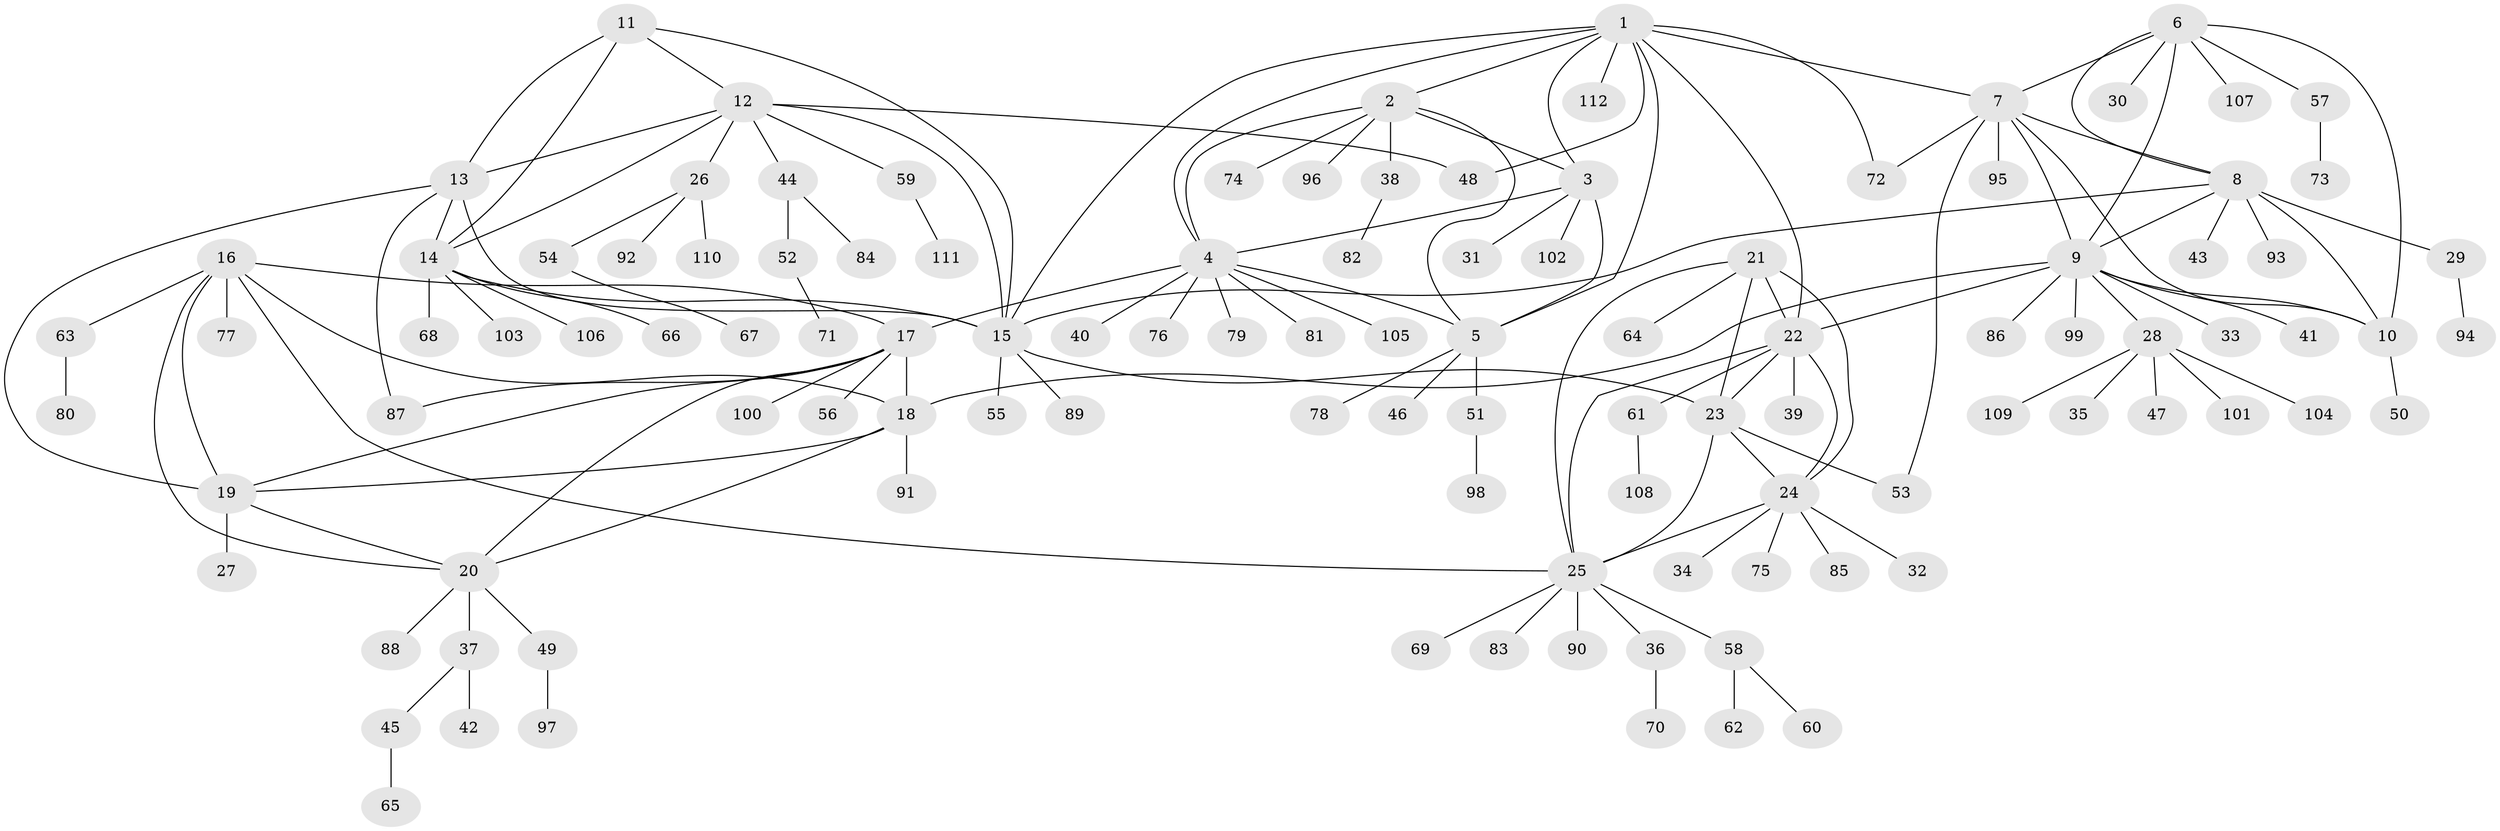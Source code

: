 // coarse degree distribution, {14: 0.011904761904761904, 6: 0.047619047619047616, 5: 0.047619047619047616, 9: 0.023809523809523808, 8: 0.05952380952380952, 4: 0.011904761904761904, 10: 0.011904761904761904, 7: 0.011904761904761904, 3: 0.023809523809523808, 1: 0.6785714285714286, 2: 0.07142857142857142}
// Generated by graph-tools (version 1.1) at 2025/24/03/03/25 07:24:10]
// undirected, 112 vertices, 151 edges
graph export_dot {
graph [start="1"]
  node [color=gray90,style=filled];
  1;
  2;
  3;
  4;
  5;
  6;
  7;
  8;
  9;
  10;
  11;
  12;
  13;
  14;
  15;
  16;
  17;
  18;
  19;
  20;
  21;
  22;
  23;
  24;
  25;
  26;
  27;
  28;
  29;
  30;
  31;
  32;
  33;
  34;
  35;
  36;
  37;
  38;
  39;
  40;
  41;
  42;
  43;
  44;
  45;
  46;
  47;
  48;
  49;
  50;
  51;
  52;
  53;
  54;
  55;
  56;
  57;
  58;
  59;
  60;
  61;
  62;
  63;
  64;
  65;
  66;
  67;
  68;
  69;
  70;
  71;
  72;
  73;
  74;
  75;
  76;
  77;
  78;
  79;
  80;
  81;
  82;
  83;
  84;
  85;
  86;
  87;
  88;
  89;
  90;
  91;
  92;
  93;
  94;
  95;
  96;
  97;
  98;
  99;
  100;
  101;
  102;
  103;
  104;
  105;
  106;
  107;
  108;
  109;
  110;
  111;
  112;
  1 -- 2;
  1 -- 3;
  1 -- 4;
  1 -- 5;
  1 -- 7;
  1 -- 15;
  1 -- 22;
  1 -- 48;
  1 -- 72;
  1 -- 112;
  2 -- 3;
  2 -- 4;
  2 -- 5;
  2 -- 38;
  2 -- 74;
  2 -- 96;
  3 -- 4;
  3 -- 5;
  3 -- 31;
  3 -- 102;
  4 -- 5;
  4 -- 17;
  4 -- 40;
  4 -- 76;
  4 -- 79;
  4 -- 81;
  4 -- 105;
  5 -- 46;
  5 -- 51;
  5 -- 78;
  6 -- 7;
  6 -- 8;
  6 -- 9;
  6 -- 10;
  6 -- 30;
  6 -- 57;
  6 -- 107;
  7 -- 8;
  7 -- 9;
  7 -- 10;
  7 -- 53;
  7 -- 72;
  7 -- 95;
  8 -- 9;
  8 -- 10;
  8 -- 15;
  8 -- 29;
  8 -- 43;
  8 -- 93;
  9 -- 10;
  9 -- 18;
  9 -- 22;
  9 -- 28;
  9 -- 33;
  9 -- 41;
  9 -- 86;
  9 -- 99;
  10 -- 50;
  11 -- 12;
  11 -- 13;
  11 -- 14;
  11 -- 15;
  12 -- 13;
  12 -- 14;
  12 -- 15;
  12 -- 26;
  12 -- 44;
  12 -- 48;
  12 -- 59;
  13 -- 14;
  13 -- 15;
  13 -- 19;
  13 -- 87;
  14 -- 15;
  14 -- 66;
  14 -- 68;
  14 -- 103;
  14 -- 106;
  15 -- 23;
  15 -- 55;
  15 -- 89;
  16 -- 17;
  16 -- 18;
  16 -- 19;
  16 -- 20;
  16 -- 25;
  16 -- 63;
  16 -- 77;
  17 -- 18;
  17 -- 19;
  17 -- 20;
  17 -- 56;
  17 -- 87;
  17 -- 100;
  18 -- 19;
  18 -- 20;
  18 -- 91;
  19 -- 20;
  19 -- 27;
  20 -- 37;
  20 -- 49;
  20 -- 88;
  21 -- 22;
  21 -- 23;
  21 -- 24;
  21 -- 25;
  21 -- 64;
  22 -- 23;
  22 -- 24;
  22 -- 25;
  22 -- 39;
  22 -- 61;
  23 -- 24;
  23 -- 25;
  23 -- 53;
  24 -- 25;
  24 -- 32;
  24 -- 34;
  24 -- 75;
  24 -- 85;
  25 -- 36;
  25 -- 58;
  25 -- 69;
  25 -- 83;
  25 -- 90;
  26 -- 54;
  26 -- 92;
  26 -- 110;
  28 -- 35;
  28 -- 47;
  28 -- 101;
  28 -- 104;
  28 -- 109;
  29 -- 94;
  36 -- 70;
  37 -- 42;
  37 -- 45;
  38 -- 82;
  44 -- 52;
  44 -- 84;
  45 -- 65;
  49 -- 97;
  51 -- 98;
  52 -- 71;
  54 -- 67;
  57 -- 73;
  58 -- 60;
  58 -- 62;
  59 -- 111;
  61 -- 108;
  63 -- 80;
}
